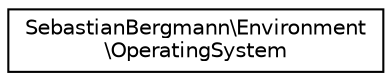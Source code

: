 digraph "Graphical Class Hierarchy"
{
  edge [fontname="Helvetica",fontsize="10",labelfontname="Helvetica",labelfontsize="10"];
  node [fontname="Helvetica",fontsize="10",shape=record];
  rankdir="LR";
  Node0 [label="SebastianBergmann\\Environment\l\\OperatingSystem",height=0.2,width=0.4,color="black", fillcolor="white", style="filled",URL="$classSebastianBergmann_1_1Environment_1_1OperatingSystem.html"];
}
